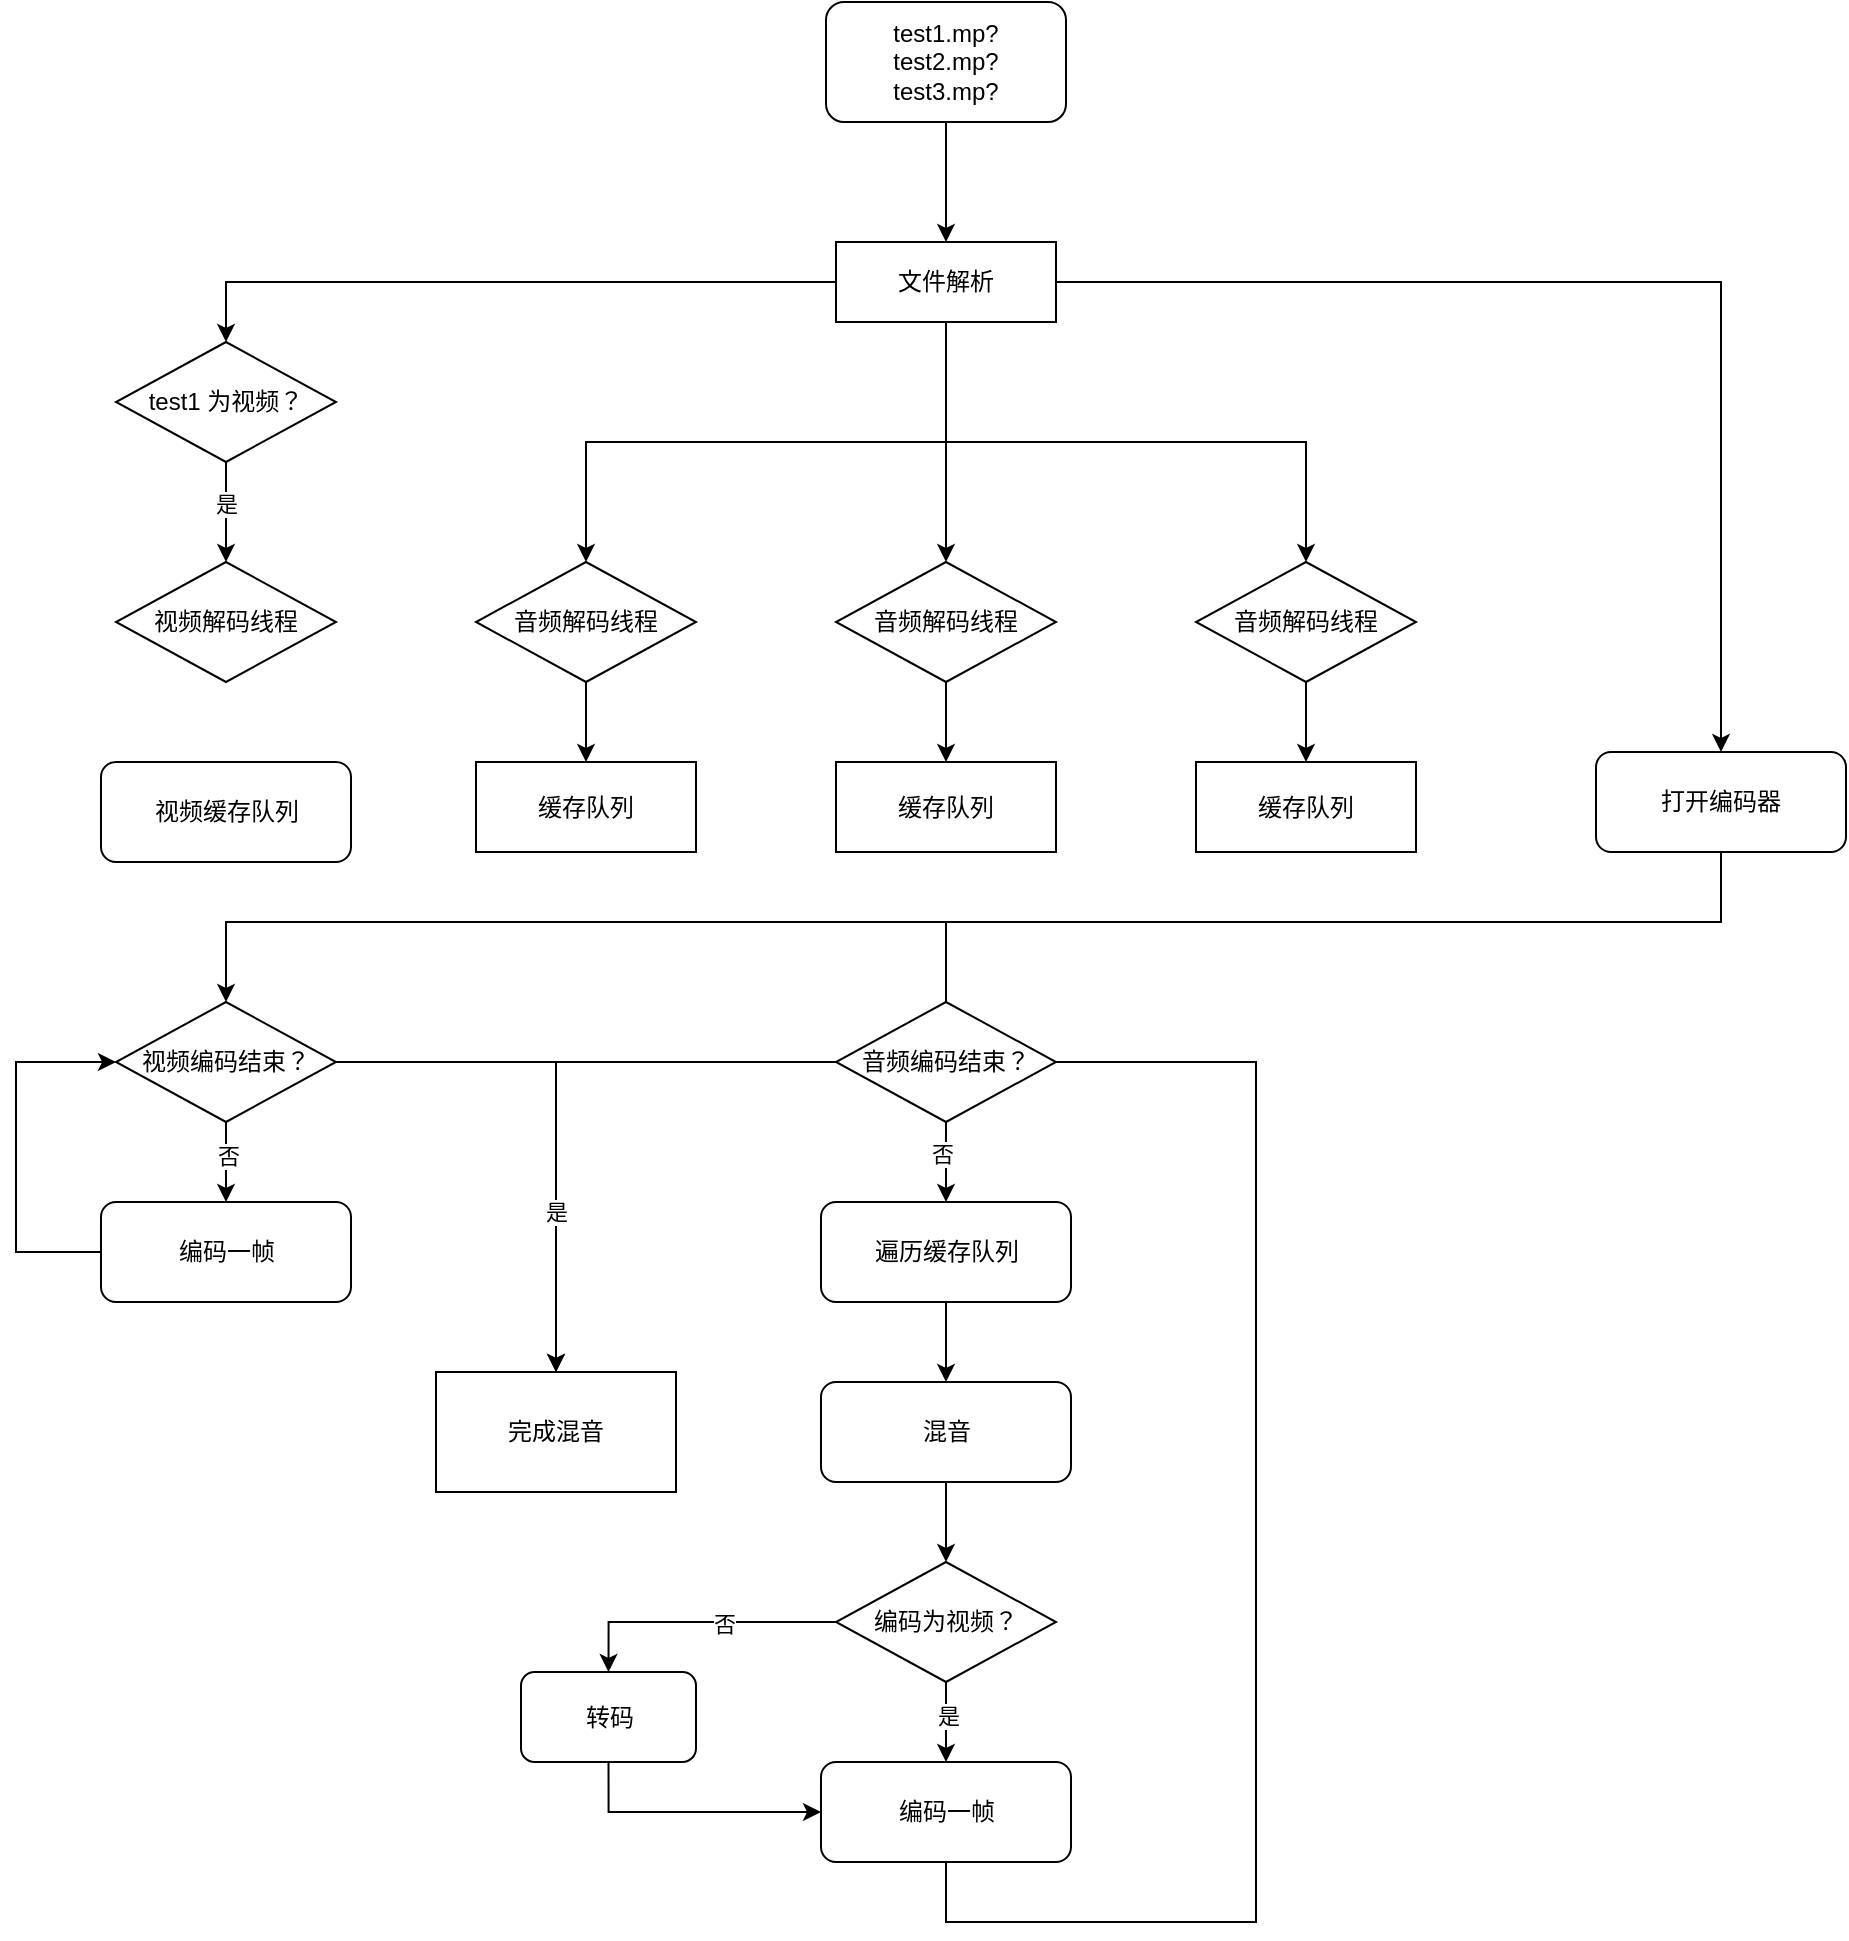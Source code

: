 <mxfile version="15.0.5" type="github"><diagram id="mM1NQ8QN8nlLpj890tGx" name="Page-1"><mxGraphModel dx="1426" dy="743" grid="1" gridSize="10" guides="1" tooltips="1" connect="1" arrows="1" fold="1" page="1" pageScale="1" pageWidth="3300" pageHeight="4681" math="0" shadow="0"><root><mxCell id="0"/><mxCell id="1" parent="0"/><mxCell id="zFQMTHGEtRHIaPpjVW6j-14" style="edgeStyle=orthogonalEdgeStyle;rounded=0;orthogonalLoop=1;jettySize=auto;html=1;entryX=0.5;entryY=0;entryDx=0;entryDy=0;" edge="1" parent="1" source="zFQMTHGEtRHIaPpjVW6j-1" target="zFQMTHGEtRHIaPpjVW6j-13"><mxGeometry relative="1" as="geometry"/></mxCell><mxCell id="zFQMTHGEtRHIaPpjVW6j-15" style="edgeStyle=orthogonalEdgeStyle;rounded=0;orthogonalLoop=1;jettySize=auto;html=1;entryX=0.5;entryY=0;entryDx=0;entryDy=0;" edge="1" parent="1" source="zFQMTHGEtRHIaPpjVW6j-1" target="zFQMTHGEtRHIaPpjVW6j-3"><mxGeometry relative="1" as="geometry"><Array as="points"><mxPoint x="805" y="300"/><mxPoint x="625" y="300"/></Array></mxGeometry></mxCell><mxCell id="zFQMTHGEtRHIaPpjVW6j-16" style="edgeStyle=orthogonalEdgeStyle;rounded=0;orthogonalLoop=1;jettySize=auto;html=1;exitX=0.5;exitY=1;exitDx=0;exitDy=0;entryX=0.5;entryY=0;entryDx=0;entryDy=0;" edge="1" parent="1" source="zFQMTHGEtRHIaPpjVW6j-1" target="zFQMTHGEtRHIaPpjVW6j-4"><mxGeometry relative="1" as="geometry"/></mxCell><mxCell id="zFQMTHGEtRHIaPpjVW6j-17" style="edgeStyle=orthogonalEdgeStyle;rounded=0;orthogonalLoop=1;jettySize=auto;html=1;" edge="1" parent="1" source="zFQMTHGEtRHIaPpjVW6j-1" target="zFQMTHGEtRHIaPpjVW6j-5"><mxGeometry relative="1" as="geometry"><Array as="points"><mxPoint x="805" y="300"/><mxPoint x="985" y="300"/></Array></mxGeometry></mxCell><mxCell id="zFQMTHGEtRHIaPpjVW6j-28" style="edgeStyle=orthogonalEdgeStyle;rounded=0;orthogonalLoop=1;jettySize=auto;html=1;entryX=0.5;entryY=0;entryDx=0;entryDy=0;" edge="1" parent="1" source="zFQMTHGEtRHIaPpjVW6j-1" target="zFQMTHGEtRHIaPpjVW6j-23"><mxGeometry relative="1" as="geometry"/></mxCell><mxCell id="zFQMTHGEtRHIaPpjVW6j-1" value="文件解析" style="rounded=0;whiteSpace=wrap;html=1;" vertex="1" parent="1"><mxGeometry x="750" y="200" width="110" height="40" as="geometry"/></mxCell><mxCell id="zFQMTHGEtRHIaPpjVW6j-30" value="" style="edgeStyle=orthogonalEdgeStyle;rounded=0;orthogonalLoop=1;jettySize=auto;html=1;" edge="1" parent="1" source="zFQMTHGEtRHIaPpjVW6j-3" target="zFQMTHGEtRHIaPpjVW6j-25"><mxGeometry relative="1" as="geometry"/></mxCell><mxCell id="zFQMTHGEtRHIaPpjVW6j-3" value="音频解码线程" style="rhombus;whiteSpace=wrap;html=1;" vertex="1" parent="1"><mxGeometry x="570" y="360" width="110" height="60" as="geometry"/></mxCell><mxCell id="zFQMTHGEtRHIaPpjVW6j-31" value="" style="edgeStyle=orthogonalEdgeStyle;rounded=0;orthogonalLoop=1;jettySize=auto;html=1;" edge="1" parent="1" source="zFQMTHGEtRHIaPpjVW6j-4" target="zFQMTHGEtRHIaPpjVW6j-26"><mxGeometry relative="1" as="geometry"/></mxCell><mxCell id="zFQMTHGEtRHIaPpjVW6j-4" value="音频解码线程" style="rhombus;whiteSpace=wrap;html=1;" vertex="1" parent="1"><mxGeometry x="750" y="360" width="110" height="60" as="geometry"/></mxCell><mxCell id="zFQMTHGEtRHIaPpjVW6j-32" value="" style="edgeStyle=orthogonalEdgeStyle;rounded=0;orthogonalLoop=1;jettySize=auto;html=1;" edge="1" parent="1" source="zFQMTHGEtRHIaPpjVW6j-5" target="zFQMTHGEtRHIaPpjVW6j-27"><mxGeometry relative="1" as="geometry"/></mxCell><mxCell id="zFQMTHGEtRHIaPpjVW6j-5" value="音频解码线程" style="rhombus;whiteSpace=wrap;html=1;" vertex="1" parent="1"><mxGeometry x="930" y="360" width="110" height="60" as="geometry"/></mxCell><mxCell id="zFQMTHGEtRHIaPpjVW6j-10" style="edgeStyle=orthogonalEdgeStyle;rounded=0;orthogonalLoop=1;jettySize=auto;html=1;entryX=0.5;entryY=0;entryDx=0;entryDy=0;" edge="1" parent="1" source="zFQMTHGEtRHIaPpjVW6j-9" target="zFQMTHGEtRHIaPpjVW6j-1"><mxGeometry relative="1" as="geometry"/></mxCell><mxCell id="zFQMTHGEtRHIaPpjVW6j-9" value="test1.mp?&lt;br&gt;test2.mp?&lt;br&gt;test3.mp?" style="rounded=1;whiteSpace=wrap;html=1;" vertex="1" parent="1"><mxGeometry x="745" y="80" width="120" height="60" as="geometry"/></mxCell><mxCell id="zFQMTHGEtRHIaPpjVW6j-20" style="edgeStyle=orthogonalEdgeStyle;rounded=0;orthogonalLoop=1;jettySize=auto;html=1;entryX=0.5;entryY=0;entryDx=0;entryDy=0;" edge="1" parent="1" source="zFQMTHGEtRHIaPpjVW6j-13" target="zFQMTHGEtRHIaPpjVW6j-19"><mxGeometry relative="1" as="geometry"/></mxCell><mxCell id="zFQMTHGEtRHIaPpjVW6j-21" value="是" style="edgeLabel;html=1;align=center;verticalAlign=middle;resizable=0;points=[];" vertex="1" connectable="0" parent="zFQMTHGEtRHIaPpjVW6j-20"><mxGeometry x="-0.167" relative="1" as="geometry"><mxPoint as="offset"/></mxGeometry></mxCell><mxCell id="zFQMTHGEtRHIaPpjVW6j-13" value="test1 为视频？" style="rhombus;whiteSpace=wrap;html=1;" vertex="1" parent="1"><mxGeometry x="390" y="250" width="110" height="60" as="geometry"/></mxCell><mxCell id="zFQMTHGEtRHIaPpjVW6j-19" value="视频解码线程" style="rhombus;whiteSpace=wrap;html=1;" vertex="1" parent="1"><mxGeometry x="390" y="360" width="110" height="60" as="geometry"/></mxCell><mxCell id="zFQMTHGEtRHIaPpjVW6j-40" style="edgeStyle=orthogonalEdgeStyle;rounded=0;orthogonalLoop=1;jettySize=auto;html=1;entryX=0.5;entryY=0;entryDx=0;entryDy=0;" edge="1" parent="1" source="zFQMTHGEtRHIaPpjVW6j-23" target="zFQMTHGEtRHIaPpjVW6j-35"><mxGeometry relative="1" as="geometry"><Array as="points"><mxPoint x="1193" y="540"/><mxPoint x="805" y="540"/></Array></mxGeometry></mxCell><mxCell id="zFQMTHGEtRHIaPpjVW6j-48" value="否" style="edgeLabel;html=1;align=center;verticalAlign=middle;resizable=0;points=[];" vertex="1" connectable="0" parent="zFQMTHGEtRHIaPpjVW6j-40"><mxGeometry x="0.915" y="-2" relative="1" as="geometry"><mxPoint as="offset"/></mxGeometry></mxCell><mxCell id="zFQMTHGEtRHIaPpjVW6j-73" style="edgeStyle=orthogonalEdgeStyle;rounded=0;orthogonalLoop=1;jettySize=auto;html=1;exitX=0.5;exitY=1;exitDx=0;exitDy=0;" edge="1" parent="1" source="zFQMTHGEtRHIaPpjVW6j-23" target="zFQMTHGEtRHIaPpjVW6j-66"><mxGeometry relative="1" as="geometry"><Array as="points"><mxPoint x="1193" y="540"/><mxPoint x="445" y="540"/></Array></mxGeometry></mxCell><mxCell id="zFQMTHGEtRHIaPpjVW6j-23" value="打开编码器" style="rounded=1;whiteSpace=wrap;html=1;" vertex="1" parent="1"><mxGeometry x="1130" y="455" width="125" height="50" as="geometry"/></mxCell><mxCell id="zFQMTHGEtRHIaPpjVW6j-25" value="缓存队列" style="rounded=0;whiteSpace=wrap;html=1;" vertex="1" parent="1"><mxGeometry x="570" y="460" width="110" height="45" as="geometry"/></mxCell><mxCell id="zFQMTHGEtRHIaPpjVW6j-26" value="缓存队列" style="rounded=0;whiteSpace=wrap;html=1;" vertex="1" parent="1"><mxGeometry x="750" y="460" width="110" height="45" as="geometry"/></mxCell><mxCell id="zFQMTHGEtRHIaPpjVW6j-27" value="缓存队列" style="rounded=0;whiteSpace=wrap;html=1;" vertex="1" parent="1"><mxGeometry x="930" y="460" width="110" height="45" as="geometry"/></mxCell><mxCell id="zFQMTHGEtRHIaPpjVW6j-41" value="" style="edgeStyle=orthogonalEdgeStyle;rounded=0;orthogonalLoop=1;jettySize=auto;html=1;" edge="1" parent="1" source="zFQMTHGEtRHIaPpjVW6j-35" target="zFQMTHGEtRHIaPpjVW6j-38"><mxGeometry relative="1" as="geometry"/></mxCell><mxCell id="zFQMTHGEtRHIaPpjVW6j-35" value="遍历缓存队列" style="rounded=1;whiteSpace=wrap;html=1;" vertex="1" parent="1"><mxGeometry x="742.5" y="680" width="125" height="50" as="geometry"/></mxCell><mxCell id="zFQMTHGEtRHIaPpjVW6j-42" value="" style="edgeStyle=orthogonalEdgeStyle;rounded=0;orthogonalLoop=1;jettySize=auto;html=1;" edge="1" parent="1" source="zFQMTHGEtRHIaPpjVW6j-38" target="zFQMTHGEtRHIaPpjVW6j-39"><mxGeometry relative="1" as="geometry"/></mxCell><mxCell id="zFQMTHGEtRHIaPpjVW6j-38" value="混音" style="rounded=1;whiteSpace=wrap;html=1;" vertex="1" parent="1"><mxGeometry x="742.5" y="770" width="125" height="50" as="geometry"/></mxCell><mxCell id="zFQMTHGEtRHIaPpjVW6j-45" value="" style="edgeStyle=orthogonalEdgeStyle;rounded=0;orthogonalLoop=1;jettySize=auto;html=1;" edge="1" parent="1" source="zFQMTHGEtRHIaPpjVW6j-39" target="zFQMTHGEtRHIaPpjVW6j-44"><mxGeometry relative="1" as="geometry"/></mxCell><mxCell id="zFQMTHGEtRHIaPpjVW6j-55" value="是" style="edgeLabel;html=1;align=center;verticalAlign=middle;resizable=0;points=[];" vertex="1" connectable="0" parent="zFQMTHGEtRHIaPpjVW6j-45"><mxGeometry x="-0.15" y="1" relative="1" as="geometry"><mxPoint as="offset"/></mxGeometry></mxCell><mxCell id="zFQMTHGEtRHIaPpjVW6j-52" style="edgeStyle=orthogonalEdgeStyle;rounded=0;orthogonalLoop=1;jettySize=auto;html=1;entryX=0.5;entryY=0;entryDx=0;entryDy=0;" edge="1" parent="1" source="zFQMTHGEtRHIaPpjVW6j-39" target="zFQMTHGEtRHIaPpjVW6j-51"><mxGeometry relative="1" as="geometry"/></mxCell><mxCell id="zFQMTHGEtRHIaPpjVW6j-54" value="否" style="edgeLabel;html=1;align=center;verticalAlign=middle;resizable=0;points=[];" vertex="1" connectable="0" parent="zFQMTHGEtRHIaPpjVW6j-52"><mxGeometry x="-0.193" y="1" relative="1" as="geometry"><mxPoint as="offset"/></mxGeometry></mxCell><mxCell id="zFQMTHGEtRHIaPpjVW6j-39" value="编码为视频？" style="rhombus;whiteSpace=wrap;html=1;" vertex="1" parent="1"><mxGeometry x="750" y="860" width="110" height="60" as="geometry"/></mxCell><mxCell id="zFQMTHGEtRHIaPpjVW6j-49" style="edgeStyle=orthogonalEdgeStyle;rounded=0;orthogonalLoop=1;jettySize=auto;html=1;entryX=0;entryY=0.5;entryDx=0;entryDy=0;exitX=0.5;exitY=1;exitDx=0;exitDy=0;" edge="1" parent="1" source="zFQMTHGEtRHIaPpjVW6j-44" target="zFQMTHGEtRHIaPpjVW6j-46"><mxGeometry relative="1" as="geometry"><Array as="points"><mxPoint x="805" y="1040"/><mxPoint x="960" y="1040"/><mxPoint x="960" y="610"/></Array></mxGeometry></mxCell><mxCell id="zFQMTHGEtRHIaPpjVW6j-44" value="编码一帧" style="rounded=1;whiteSpace=wrap;html=1;" vertex="1" parent="1"><mxGeometry x="742.5" y="960" width="125" height="50" as="geometry"/></mxCell><mxCell id="zFQMTHGEtRHIaPpjVW6j-71" style="edgeStyle=orthogonalEdgeStyle;rounded=0;orthogonalLoop=1;jettySize=auto;html=1;exitX=0;exitY=0.5;exitDx=0;exitDy=0;" edge="1" parent="1" source="zFQMTHGEtRHIaPpjVW6j-46" target="zFQMTHGEtRHIaPpjVW6j-57"><mxGeometry relative="1" as="geometry"/></mxCell><mxCell id="zFQMTHGEtRHIaPpjVW6j-46" value="音频编码结束？" style="rhombus;whiteSpace=wrap;html=1;" vertex="1" parent="1"><mxGeometry x="750" y="580" width="110" height="60" as="geometry"/></mxCell><mxCell id="zFQMTHGEtRHIaPpjVW6j-53" style="edgeStyle=orthogonalEdgeStyle;rounded=0;orthogonalLoop=1;jettySize=auto;html=1;exitX=0.5;exitY=1;exitDx=0;exitDy=0;entryX=0;entryY=0.5;entryDx=0;entryDy=0;" edge="1" parent="1" source="zFQMTHGEtRHIaPpjVW6j-51" target="zFQMTHGEtRHIaPpjVW6j-44"><mxGeometry relative="1" as="geometry"/></mxCell><mxCell id="zFQMTHGEtRHIaPpjVW6j-51" value="转码" style="rounded=1;whiteSpace=wrap;html=1;" vertex="1" parent="1"><mxGeometry x="592.5" y="915" width="87.5" height="45" as="geometry"/></mxCell><mxCell id="zFQMTHGEtRHIaPpjVW6j-57" value="完成混音" style="rounded=0;whiteSpace=wrap;html=1;" vertex="1" parent="1"><mxGeometry x="550" y="765" width="120" height="60" as="geometry"/></mxCell><mxCell id="zFQMTHGEtRHIaPpjVW6j-63" value="视频缓存队列" style="rounded=1;whiteSpace=wrap;html=1;" vertex="1" parent="1"><mxGeometry x="382.5" y="460" width="125" height="50" as="geometry"/></mxCell><mxCell id="zFQMTHGEtRHIaPpjVW6j-68" value="" style="edgeStyle=orthogonalEdgeStyle;rounded=0;orthogonalLoop=1;jettySize=auto;html=1;" edge="1" parent="1" source="zFQMTHGEtRHIaPpjVW6j-66" target="zFQMTHGEtRHIaPpjVW6j-67"><mxGeometry relative="1" as="geometry"/></mxCell><mxCell id="zFQMTHGEtRHIaPpjVW6j-75" value="否" style="edgeLabel;html=1;align=center;verticalAlign=middle;resizable=0;points=[];" vertex="1" connectable="0" parent="zFQMTHGEtRHIaPpjVW6j-68"><mxGeometry x="-0.15" y="1" relative="1" as="geometry"><mxPoint as="offset"/></mxGeometry></mxCell><mxCell id="zFQMTHGEtRHIaPpjVW6j-70" style="edgeStyle=orthogonalEdgeStyle;rounded=0;orthogonalLoop=1;jettySize=auto;html=1;entryX=0.5;entryY=0;entryDx=0;entryDy=0;" edge="1" parent="1" source="zFQMTHGEtRHIaPpjVW6j-66" target="zFQMTHGEtRHIaPpjVW6j-57"><mxGeometry relative="1" as="geometry"/></mxCell><mxCell id="zFQMTHGEtRHIaPpjVW6j-72" value="是" style="edgeLabel;html=1;align=center;verticalAlign=middle;resizable=0;points=[];" vertex="1" connectable="0" parent="zFQMTHGEtRHIaPpjVW6j-70"><mxGeometry x="0.396" relative="1" as="geometry"><mxPoint as="offset"/></mxGeometry></mxCell><mxCell id="zFQMTHGEtRHIaPpjVW6j-66" value="视频编码结束？" style="rhombus;whiteSpace=wrap;html=1;" vertex="1" parent="1"><mxGeometry x="390" y="580" width="110" height="60" as="geometry"/></mxCell><mxCell id="zFQMTHGEtRHIaPpjVW6j-69" style="edgeStyle=orthogonalEdgeStyle;rounded=0;orthogonalLoop=1;jettySize=auto;html=1;entryX=0;entryY=0.5;entryDx=0;entryDy=0;exitX=0;exitY=0.5;exitDx=0;exitDy=0;" edge="1" parent="1" source="zFQMTHGEtRHIaPpjVW6j-67" target="zFQMTHGEtRHIaPpjVW6j-66"><mxGeometry relative="1" as="geometry"><Array as="points"><mxPoint x="340" y="705"/><mxPoint x="340" y="610"/></Array></mxGeometry></mxCell><mxCell id="zFQMTHGEtRHIaPpjVW6j-67" value="编码一帧" style="rounded=1;whiteSpace=wrap;html=1;" vertex="1" parent="1"><mxGeometry x="382.5" y="680" width="125" height="50" as="geometry"/></mxCell></root></mxGraphModel></diagram></mxfile>